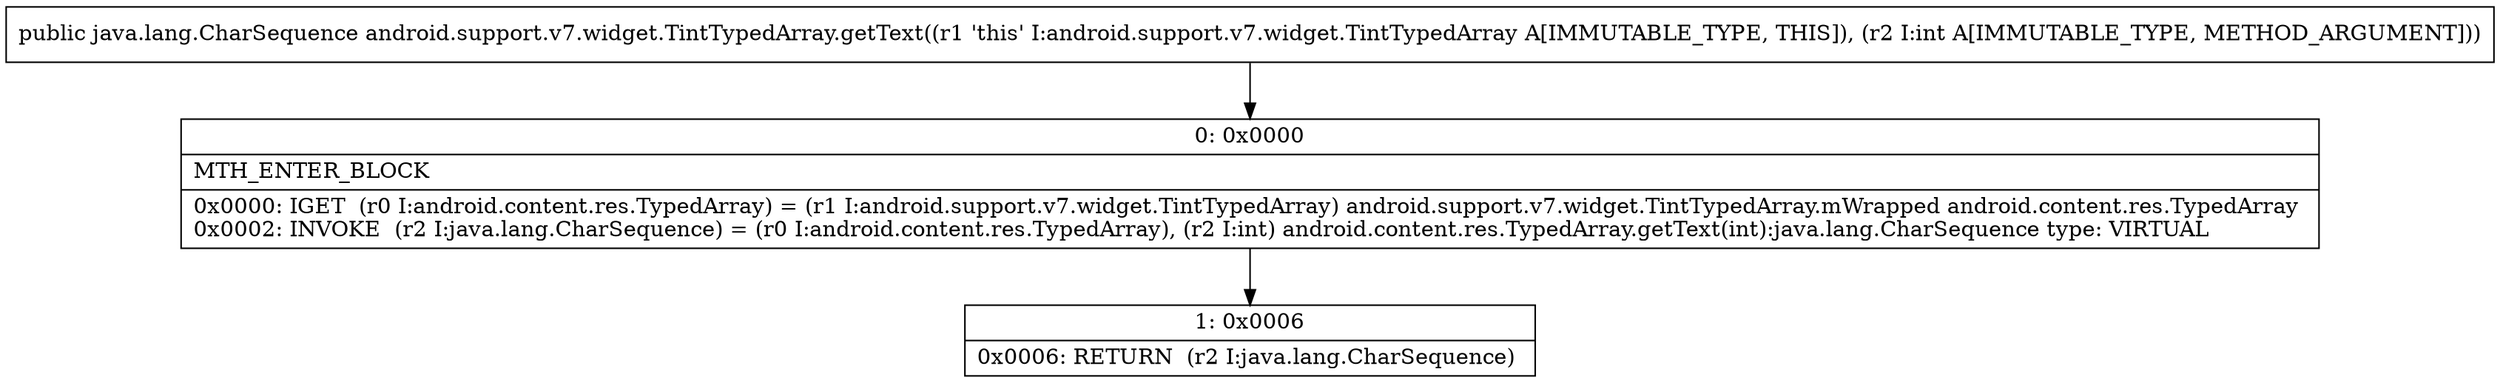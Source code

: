 digraph "CFG forandroid.support.v7.widget.TintTypedArray.getText(I)Ljava\/lang\/CharSequence;" {
Node_0 [shape=record,label="{0\:\ 0x0000|MTH_ENTER_BLOCK\l|0x0000: IGET  (r0 I:android.content.res.TypedArray) = (r1 I:android.support.v7.widget.TintTypedArray) android.support.v7.widget.TintTypedArray.mWrapped android.content.res.TypedArray \l0x0002: INVOKE  (r2 I:java.lang.CharSequence) = (r0 I:android.content.res.TypedArray), (r2 I:int) android.content.res.TypedArray.getText(int):java.lang.CharSequence type: VIRTUAL \l}"];
Node_1 [shape=record,label="{1\:\ 0x0006|0x0006: RETURN  (r2 I:java.lang.CharSequence) \l}"];
MethodNode[shape=record,label="{public java.lang.CharSequence android.support.v7.widget.TintTypedArray.getText((r1 'this' I:android.support.v7.widget.TintTypedArray A[IMMUTABLE_TYPE, THIS]), (r2 I:int A[IMMUTABLE_TYPE, METHOD_ARGUMENT])) }"];
MethodNode -> Node_0;
Node_0 -> Node_1;
}

